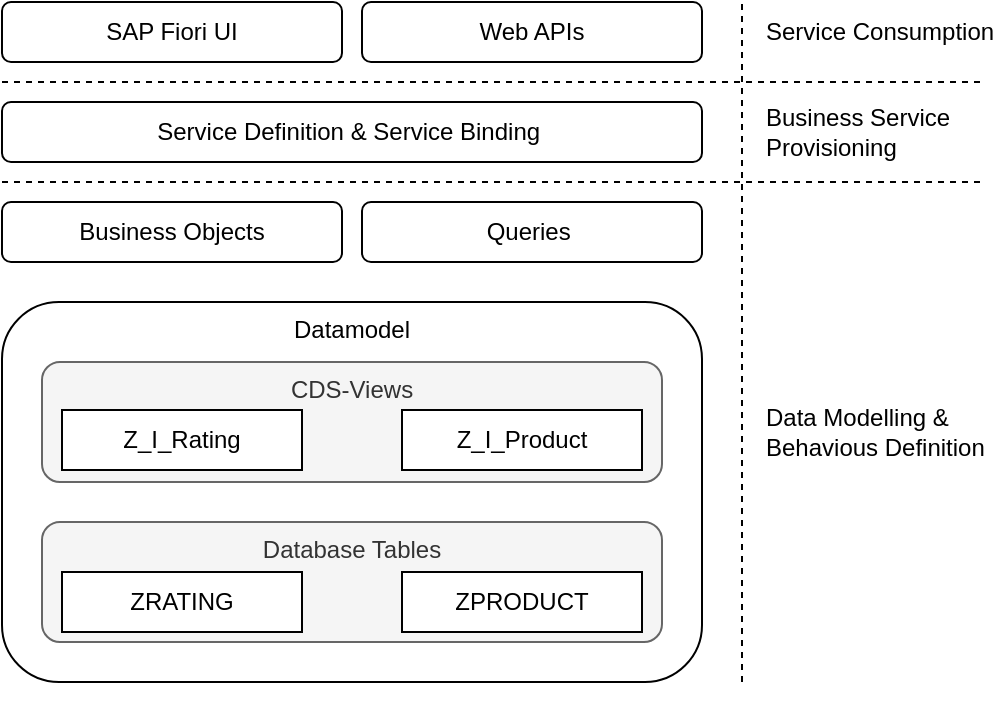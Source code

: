 <mxfile version="20.8.10" type="device"><diagram name="Page-1" id="O5uBvAX4eoEhG9-NWiZ3"><mxGraphModel dx="1026" dy="743" grid="1" gridSize="10" guides="1" tooltips="1" connect="1" arrows="1" fold="1" page="1" pageScale="1" pageWidth="827" pageHeight="1169" math="0" shadow="0"><root><mxCell id="0"/><mxCell id="1" parent="0"/><mxCell id="5ukcD1NVXQ0pOEfuJebw-1" value="Business Objects&lt;br&gt;" style="rounded=1;whiteSpace=wrap;html=1;" parent="1" vertex="1"><mxGeometry x="20" y="420" width="170" height="30" as="geometry"/></mxCell><mxCell id="5ukcD1NVXQ0pOEfuJebw-3" value="Queries&amp;nbsp;" style="rounded=1;whiteSpace=wrap;html=1;" parent="1" vertex="1"><mxGeometry x="200" y="420" width="170" height="30" as="geometry"/></mxCell><mxCell id="5ukcD1NVXQ0pOEfuJebw-4" value="Service Definition &amp;amp; Service Binding&amp;nbsp;" style="rounded=1;whiteSpace=wrap;html=1;" parent="1" vertex="1"><mxGeometry x="20" y="370" width="350" height="30" as="geometry"/></mxCell><mxCell id="5ukcD1NVXQ0pOEfuJebw-5" value="SAP Fiori UI" style="rounded=1;whiteSpace=wrap;html=1;" parent="1" vertex="1"><mxGeometry x="20" y="320" width="170" height="30" as="geometry"/></mxCell><mxCell id="5ukcD1NVXQ0pOEfuJebw-6" value="Web APIs" style="rounded=1;whiteSpace=wrap;html=1;" parent="1" vertex="1"><mxGeometry x="200" y="320" width="170" height="30" as="geometry"/></mxCell><mxCell id="5ukcD1NVXQ0pOEfuJebw-7" value="" style="endArrow=none;dashed=1;html=1;rounded=0;" parent="1" edge="1"><mxGeometry width="50" height="50" relative="1" as="geometry"><mxPoint x="20" y="410" as="sourcePoint"/><mxPoint x="510" y="410" as="targetPoint"/></mxGeometry></mxCell><mxCell id="5ukcD1NVXQ0pOEfuJebw-8" value="" style="endArrow=none;dashed=1;html=1;rounded=0;" parent="1" edge="1"><mxGeometry width="50" height="50" relative="1" as="geometry"><mxPoint x="20" y="360" as="sourcePoint"/><mxPoint x="510" y="360" as="targetPoint"/></mxGeometry></mxCell><mxCell id="5ukcD1NVXQ0pOEfuJebw-9" value="Data Modelling &amp;amp; Behavious Definition&amp;nbsp;" style="text;html=1;strokeColor=none;fillColor=none;align=left;verticalAlign=middle;whiteSpace=wrap;rounded=0;" parent="1" vertex="1"><mxGeometry x="400" y="520" width="120" height="30" as="geometry"/></mxCell><mxCell id="5ukcD1NVXQ0pOEfuJebw-10" value="" style="endArrow=none;dashed=1;html=1;rounded=0;" parent="1" edge="1"><mxGeometry width="50" height="50" relative="1" as="geometry"><mxPoint x="390" y="660" as="sourcePoint"/><mxPoint x="390" y="320" as="targetPoint"/></mxGeometry></mxCell><mxCell id="5ukcD1NVXQ0pOEfuJebw-12" value="Business Service Provisioning" style="text;html=1;strokeColor=none;fillColor=none;align=left;verticalAlign=middle;whiteSpace=wrap;rounded=0;" parent="1" vertex="1"><mxGeometry x="400" y="370" width="120" height="30" as="geometry"/></mxCell><mxCell id="5ukcD1NVXQ0pOEfuJebw-13" value="Service Consumption&amp;nbsp;" style="text;html=1;strokeColor=none;fillColor=none;align=left;verticalAlign=middle;whiteSpace=wrap;rounded=0;" parent="1" vertex="1"><mxGeometry x="400" y="320" width="120" height="30" as="geometry"/></mxCell><mxCell id="xe2K_mK-dfjaz_KrOQmi-13" value="" style="group" vertex="1" connectable="0" parent="1"><mxGeometry x="20" y="470" width="350" height="190" as="geometry"/></mxCell><mxCell id="5ukcD1NVXQ0pOEfuJebw-2" value="Datamodel" style="rounded=1;whiteSpace=wrap;html=1;verticalAlign=top;" parent="xe2K_mK-dfjaz_KrOQmi-13" vertex="1"><mxGeometry width="350" height="190" as="geometry"/></mxCell><mxCell id="5ukcD1NVXQ0pOEfuJebw-11" style="edgeStyle=orthogonalEdgeStyle;rounded=0;orthogonalLoop=1;jettySize=auto;html=1;exitX=0.5;exitY=1;exitDx=0;exitDy=0;" parent="xe2K_mK-dfjaz_KrOQmi-13" source="5ukcD1NVXQ0pOEfuJebw-2" target="5ukcD1NVXQ0pOEfuJebw-2" edge="1"><mxGeometry relative="1" as="geometry"/></mxCell><mxCell id="xe2K_mK-dfjaz_KrOQmi-4" value="" style="group" vertex="1" connectable="0" parent="xe2K_mK-dfjaz_KrOQmi-13"><mxGeometry x="20" y="110" width="310" height="60" as="geometry"/></mxCell><mxCell id="xe2K_mK-dfjaz_KrOQmi-3" value="Database Tables" style="rounded=1;whiteSpace=wrap;html=1;verticalAlign=top;fillColor=#f5f5f5;fontColor=#333333;strokeColor=#666666;" vertex="1" parent="xe2K_mK-dfjaz_KrOQmi-4"><mxGeometry width="310" height="60" as="geometry"/></mxCell><mxCell id="xe2K_mK-dfjaz_KrOQmi-1" value="ZRATING" style="rounded=0;whiteSpace=wrap;html=1;" vertex="1" parent="xe2K_mK-dfjaz_KrOQmi-4"><mxGeometry x="10" y="25" width="120" height="30" as="geometry"/></mxCell><mxCell id="xe2K_mK-dfjaz_KrOQmi-2" value="ZPRODUCT" style="rounded=0;whiteSpace=wrap;html=1;" vertex="1" parent="xe2K_mK-dfjaz_KrOQmi-4"><mxGeometry x="180" y="25" width="120" height="30" as="geometry"/></mxCell><mxCell id="xe2K_mK-dfjaz_KrOQmi-12" value="" style="group" vertex="1" connectable="0" parent="xe2K_mK-dfjaz_KrOQmi-13"><mxGeometry x="20" y="30" width="310" height="60" as="geometry"/></mxCell><mxCell id="xe2K_mK-dfjaz_KrOQmi-5" value="CDS-Views" style="rounded=1;whiteSpace=wrap;html=1;verticalAlign=top;fillColor=#f5f5f5;fontColor=#333333;strokeColor=#666666;" vertex="1" parent="xe2K_mK-dfjaz_KrOQmi-12"><mxGeometry width="310" height="60" as="geometry"/></mxCell><mxCell id="xe2K_mK-dfjaz_KrOQmi-10" value="Z_I_Rating" style="rounded=0;whiteSpace=wrap;html=1;" vertex="1" parent="xe2K_mK-dfjaz_KrOQmi-12"><mxGeometry x="10" y="24" width="120" height="30" as="geometry"/></mxCell><mxCell id="xe2K_mK-dfjaz_KrOQmi-11" value="Z_I_Product" style="rounded=0;whiteSpace=wrap;html=1;" vertex="1" parent="xe2K_mK-dfjaz_KrOQmi-12"><mxGeometry x="180" y="24" width="120" height="30" as="geometry"/></mxCell></root></mxGraphModel></diagram></mxfile>